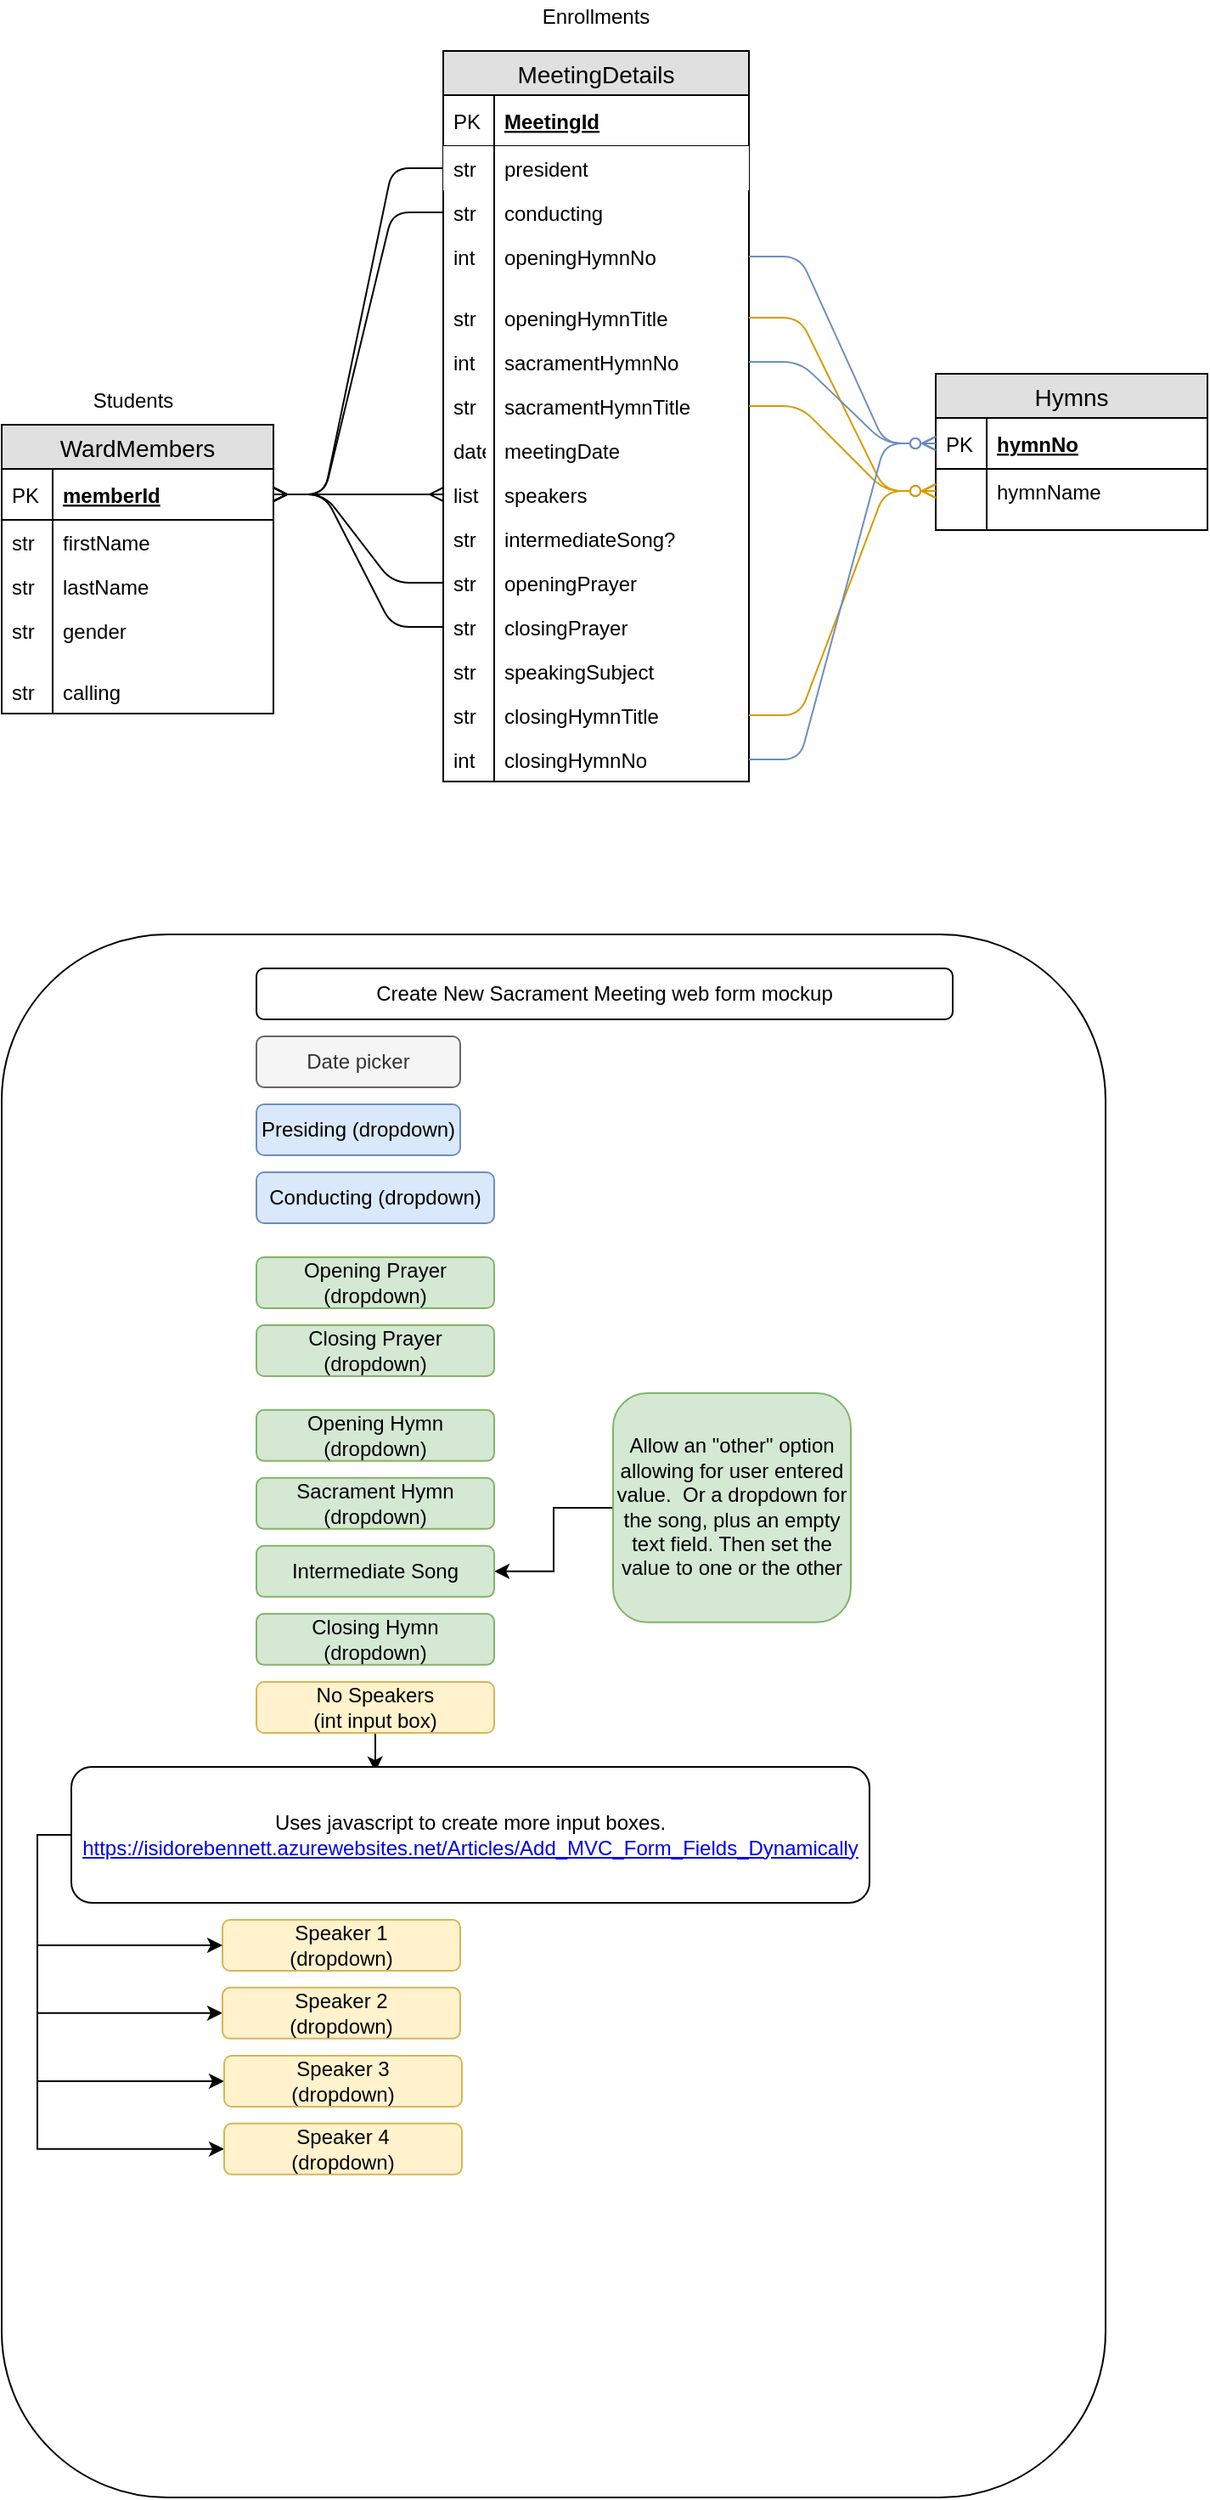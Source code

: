 <mxfile version="12.6.5" type="device"><diagram id="OuqxkRrmB0cHlBWPa86P" name="Page-1"><mxGraphModel dx="1086" dy="806" grid="1" gridSize="10" guides="1" tooltips="1" connect="1" arrows="1" fold="1" page="1" pageScale="1" pageWidth="850" pageHeight="1100" math="0" shadow="0"><root><mxCell id="0"/><mxCell id="1" parent="0"/><mxCell id="G9rU2GuB2bZKGj2ANkgH-80" value="" style="rounded=1;whiteSpace=wrap;html=1;" parent="1" vertex="1"><mxGeometry x="90" y="670" width="650" height="920" as="geometry"/></mxCell><mxCell id="G9rU2GuB2bZKGj2ANkgH-7" value="MeetingDetails" style="swimlane;fontStyle=0;childLayout=stackLayout;horizontal=1;startSize=26;fillColor=#e0e0e0;horizontalStack=0;resizeParent=1;resizeParentMax=0;resizeLast=0;collapsible=1;marginBottom=0;swimlaneFillColor=#ffffff;align=center;fontSize=14;" parent="1" vertex="1"><mxGeometry x="350" y="150" width="180" height="430" as="geometry"/></mxCell><mxCell id="G9rU2GuB2bZKGj2ANkgH-8" value="MeetingId" style="shape=partialRectangle;top=0;left=0;right=0;bottom=1;align=left;verticalAlign=middle;fillColor=none;spacingLeft=34;spacingRight=4;overflow=hidden;rotatable=0;points=[[0,0.5],[1,0.5]];portConstraint=eastwest;dropTarget=0;fontStyle=5;fontSize=12;" parent="G9rU2GuB2bZKGj2ANkgH-7" vertex="1"><mxGeometry y="26" width="180" height="30" as="geometry"/></mxCell><mxCell id="G9rU2GuB2bZKGj2ANkgH-9" value="PK" style="shape=partialRectangle;top=0;left=0;bottom=0;fillColor=none;align=left;verticalAlign=middle;spacingLeft=4;spacingRight=4;overflow=hidden;rotatable=0;points=[];portConstraint=eastwest;part=1;fontSize=12;" parent="G9rU2GuB2bZKGj2ANkgH-8" vertex="1" connectable="0"><mxGeometry width="30" height="30" as="geometry"/></mxCell><mxCell id="G9rU2GuB2bZKGj2ANkgH-10" value="president" style="shape=partialRectangle;top=0;left=0;right=0;bottom=0;align=left;verticalAlign=top;spacingLeft=34;spacingRight=4;overflow=hidden;rotatable=0;points=[[0,0.5],[1,0.5]];portConstraint=eastwest;dropTarget=0;fontSize=12;" parent="G9rU2GuB2bZKGj2ANkgH-7" vertex="1"><mxGeometry y="56" width="180" height="26" as="geometry"/></mxCell><mxCell id="G9rU2GuB2bZKGj2ANkgH-11" value="str" style="shape=partialRectangle;top=0;left=0;bottom=0;fillColor=none;align=left;verticalAlign=top;spacingLeft=4;spacingRight=4;overflow=hidden;rotatable=0;points=[];portConstraint=eastwest;part=1;fontSize=12;" parent="G9rU2GuB2bZKGj2ANkgH-10" vertex="1" connectable="0"><mxGeometry width="30" height="26" as="geometry"/></mxCell><mxCell id="G9rU2GuB2bZKGj2ANkgH-12" value="conducting" style="shape=partialRectangle;top=0;left=0;right=0;bottom=0;align=left;verticalAlign=top;fillColor=none;spacingLeft=34;spacingRight=4;overflow=hidden;rotatable=0;points=[[0,0.5],[1,0.5]];portConstraint=eastwest;dropTarget=0;fontSize=12;" parent="G9rU2GuB2bZKGj2ANkgH-7" vertex="1"><mxGeometry y="82" width="180" height="26" as="geometry"/></mxCell><mxCell id="G9rU2GuB2bZKGj2ANkgH-13" value="str" style="shape=partialRectangle;top=0;left=0;bottom=0;fillColor=none;align=left;verticalAlign=top;spacingLeft=4;spacingRight=4;overflow=hidden;rotatable=0;points=[];portConstraint=eastwest;part=1;fontSize=12;" parent="G9rU2GuB2bZKGj2ANkgH-12" vertex="1" connectable="0"><mxGeometry width="30" height="26" as="geometry"/></mxCell><mxCell id="G9rU2GuB2bZKGj2ANkgH-14" value="openingHymnNo" style="shape=partialRectangle;top=0;left=0;right=0;bottom=0;align=left;verticalAlign=top;fillColor=none;spacingLeft=34;spacingRight=4;overflow=hidden;rotatable=0;points=[[0,0.5],[1,0.5]];portConstraint=eastwest;dropTarget=0;fontSize=12;" parent="G9rU2GuB2bZKGj2ANkgH-7" vertex="1"><mxGeometry y="108" width="180" height="26" as="geometry"/></mxCell><mxCell id="G9rU2GuB2bZKGj2ANkgH-15" value="int" style="shape=partialRectangle;top=0;left=0;bottom=0;fillColor=none;align=left;verticalAlign=top;spacingLeft=4;spacingRight=4;overflow=hidden;rotatable=0;points=[];portConstraint=eastwest;part=1;fontSize=12;" parent="G9rU2GuB2bZKGj2ANkgH-14" vertex="1" connectable="0"><mxGeometry width="30" height="26" as="geometry"/></mxCell><mxCell id="G9rU2GuB2bZKGj2ANkgH-16" value="" style="shape=partialRectangle;top=0;left=0;right=0;bottom=0;align=left;verticalAlign=top;fillColor=none;spacingLeft=34;spacingRight=4;overflow=hidden;rotatable=0;points=[[0,0.5],[1,0.5]];portConstraint=eastwest;dropTarget=0;fontSize=12;" parent="G9rU2GuB2bZKGj2ANkgH-7" vertex="1"><mxGeometry y="134" width="180" height="10" as="geometry"/></mxCell><mxCell id="G9rU2GuB2bZKGj2ANkgH-17" value="" style="shape=partialRectangle;top=0;left=0;bottom=0;fillColor=none;align=left;verticalAlign=top;spacingLeft=4;spacingRight=4;overflow=hidden;rotatable=0;points=[];portConstraint=eastwest;part=1;fontSize=12;" parent="G9rU2GuB2bZKGj2ANkgH-16" vertex="1" connectable="0"><mxGeometry width="30" height="10" as="geometry"/></mxCell><mxCell id="G9rU2GuB2bZKGj2ANkgH-24" value="openingHymnTitle" style="shape=partialRectangle;top=0;left=0;right=0;bottom=0;align=left;verticalAlign=top;fillColor=none;spacingLeft=34;spacingRight=4;overflow=hidden;rotatable=0;points=[[0,0.5],[1,0.5]];portConstraint=eastwest;dropTarget=0;fontSize=12;" parent="G9rU2GuB2bZKGj2ANkgH-7" vertex="1"><mxGeometry y="144" width="180" height="26" as="geometry"/></mxCell><mxCell id="G9rU2GuB2bZKGj2ANkgH-25" value="str" style="shape=partialRectangle;top=0;left=0;bottom=0;fillColor=none;align=left;verticalAlign=top;spacingLeft=4;spacingRight=4;overflow=hidden;rotatable=0;points=[];portConstraint=eastwest;part=1;fontSize=12;" parent="G9rU2GuB2bZKGj2ANkgH-24" vertex="1" connectable="0"><mxGeometry width="30" height="26" as="geometry"/></mxCell><mxCell id="G9rU2GuB2bZKGj2ANkgH-26" value="sacramentHymnNo" style="shape=partialRectangle;top=0;left=0;right=0;bottom=0;align=left;verticalAlign=top;fillColor=none;spacingLeft=34;spacingRight=4;overflow=hidden;rotatable=0;points=[[0,0.5],[1,0.5]];portConstraint=eastwest;dropTarget=0;fontSize=12;" parent="G9rU2GuB2bZKGj2ANkgH-7" vertex="1"><mxGeometry y="170" width="180" height="26" as="geometry"/></mxCell><mxCell id="G9rU2GuB2bZKGj2ANkgH-27" value="int" style="shape=partialRectangle;top=0;left=0;bottom=0;fillColor=none;align=left;verticalAlign=top;spacingLeft=4;spacingRight=4;overflow=hidden;rotatable=0;points=[];portConstraint=eastwest;part=1;fontSize=12;" parent="G9rU2GuB2bZKGj2ANkgH-26" vertex="1" connectable="0"><mxGeometry width="30" height="26" as="geometry"/></mxCell><mxCell id="G9rU2GuB2bZKGj2ANkgH-28" value="sacramentHymnTitle" style="shape=partialRectangle;top=0;left=0;right=0;bottom=0;align=left;verticalAlign=top;fillColor=none;spacingLeft=34;spacingRight=4;overflow=hidden;rotatable=0;points=[[0,0.5],[1,0.5]];portConstraint=eastwest;dropTarget=0;fontSize=12;" parent="G9rU2GuB2bZKGj2ANkgH-7" vertex="1"><mxGeometry y="196" width="180" height="26" as="geometry"/></mxCell><mxCell id="G9rU2GuB2bZKGj2ANkgH-29" value="str" style="shape=partialRectangle;top=0;left=0;bottom=0;fillColor=none;align=left;verticalAlign=top;spacingLeft=4;spacingRight=4;overflow=hidden;rotatable=0;points=[];portConstraint=eastwest;part=1;fontSize=12;" parent="G9rU2GuB2bZKGj2ANkgH-28" vertex="1" connectable="0"><mxGeometry width="30" height="26" as="geometry"/></mxCell><mxCell id="G9rU2GuB2bZKGj2ANkgH-30" value="meetingDate" style="shape=partialRectangle;top=0;left=0;right=0;bottom=0;align=left;verticalAlign=top;fillColor=none;spacingLeft=34;spacingRight=4;overflow=hidden;rotatable=0;points=[[0,0.5],[1,0.5]];portConstraint=eastwest;dropTarget=0;fontSize=12;" parent="G9rU2GuB2bZKGj2ANkgH-7" vertex="1"><mxGeometry y="222" width="180" height="26" as="geometry"/></mxCell><mxCell id="G9rU2GuB2bZKGj2ANkgH-31" value="date" style="shape=partialRectangle;top=0;left=0;bottom=0;fillColor=none;align=left;verticalAlign=top;spacingLeft=4;spacingRight=4;overflow=hidden;rotatable=0;points=[];portConstraint=eastwest;part=1;fontSize=12;" parent="G9rU2GuB2bZKGj2ANkgH-30" vertex="1" connectable="0"><mxGeometry width="30" height="26" as="geometry"/></mxCell><mxCell id="G9rU2GuB2bZKGj2ANkgH-32" value="speakers" style="shape=partialRectangle;top=0;left=0;right=0;bottom=0;align=left;verticalAlign=top;fillColor=none;spacingLeft=34;spacingRight=4;overflow=hidden;rotatable=0;points=[[0,0.5],[1,0.5]];portConstraint=eastwest;dropTarget=0;fontSize=12;" parent="G9rU2GuB2bZKGj2ANkgH-7" vertex="1"><mxGeometry y="248" width="180" height="26" as="geometry"/></mxCell><mxCell id="G9rU2GuB2bZKGj2ANkgH-33" value="list" style="shape=partialRectangle;top=0;left=0;bottom=0;fillColor=none;align=left;verticalAlign=top;spacingLeft=4;spacingRight=4;overflow=hidden;rotatable=0;points=[];portConstraint=eastwest;part=1;fontSize=12;" parent="G9rU2GuB2bZKGj2ANkgH-32" vertex="1" connectable="0"><mxGeometry width="30" height="26" as="geometry"/></mxCell><mxCell id="G9rU2GuB2bZKGj2ANkgH-34" value="intermediateSong?" style="shape=partialRectangle;top=0;left=0;right=0;bottom=0;align=left;verticalAlign=top;fillColor=none;spacingLeft=34;spacingRight=4;overflow=hidden;rotatable=0;points=[[0,0.5],[1,0.5]];portConstraint=eastwest;dropTarget=0;fontSize=12;" parent="G9rU2GuB2bZKGj2ANkgH-7" vertex="1"><mxGeometry y="274" width="180" height="26" as="geometry"/></mxCell><mxCell id="G9rU2GuB2bZKGj2ANkgH-35" value="str" style="shape=partialRectangle;top=0;left=0;bottom=0;fillColor=none;align=left;verticalAlign=top;spacingLeft=4;spacingRight=4;overflow=hidden;rotatable=0;points=[];portConstraint=eastwest;part=1;fontSize=12;" parent="G9rU2GuB2bZKGj2ANkgH-34" vertex="1" connectable="0"><mxGeometry width="30" height="26" as="geometry"/></mxCell><mxCell id="G9rU2GuB2bZKGj2ANkgH-36" value="openingPrayer" style="shape=partialRectangle;top=0;left=0;right=0;bottom=0;align=left;verticalAlign=top;fillColor=none;spacingLeft=34;spacingRight=4;overflow=hidden;rotatable=0;points=[[0,0.5],[1,0.5]];portConstraint=eastwest;dropTarget=0;fontSize=12;" parent="G9rU2GuB2bZKGj2ANkgH-7" vertex="1"><mxGeometry y="300" width="180" height="26" as="geometry"/></mxCell><mxCell id="G9rU2GuB2bZKGj2ANkgH-37" value="str" style="shape=partialRectangle;top=0;left=0;bottom=0;fillColor=none;align=left;verticalAlign=top;spacingLeft=4;spacingRight=4;overflow=hidden;rotatable=0;points=[];portConstraint=eastwest;part=1;fontSize=12;" parent="G9rU2GuB2bZKGj2ANkgH-36" vertex="1" connectable="0"><mxGeometry width="30" height="26" as="geometry"/></mxCell><mxCell id="G9rU2GuB2bZKGj2ANkgH-38" value="closingPrayer" style="shape=partialRectangle;top=0;left=0;right=0;bottom=0;align=left;verticalAlign=top;fillColor=none;spacingLeft=34;spacingRight=4;overflow=hidden;rotatable=0;points=[[0,0.5],[1,0.5]];portConstraint=eastwest;dropTarget=0;fontSize=12;" parent="G9rU2GuB2bZKGj2ANkgH-7" vertex="1"><mxGeometry y="326" width="180" height="26" as="geometry"/></mxCell><mxCell id="G9rU2GuB2bZKGj2ANkgH-39" value="str" style="shape=partialRectangle;top=0;left=0;bottom=0;fillColor=none;align=left;verticalAlign=top;spacingLeft=4;spacingRight=4;overflow=hidden;rotatable=0;points=[];portConstraint=eastwest;part=1;fontSize=12;" parent="G9rU2GuB2bZKGj2ANkgH-38" vertex="1" connectable="0"><mxGeometry width="30" height="26" as="geometry"/></mxCell><mxCell id="G9rU2GuB2bZKGj2ANkgH-40" value="speakingSubject" style="shape=partialRectangle;top=0;left=0;right=0;bottom=0;align=left;verticalAlign=top;fillColor=none;spacingLeft=34;spacingRight=4;overflow=hidden;rotatable=0;points=[[0,0.5],[1,0.5]];portConstraint=eastwest;dropTarget=0;fontSize=12;" parent="G9rU2GuB2bZKGj2ANkgH-7" vertex="1"><mxGeometry y="352" width="180" height="26" as="geometry"/></mxCell><mxCell id="G9rU2GuB2bZKGj2ANkgH-41" value="str" style="shape=partialRectangle;top=0;left=0;bottom=0;fillColor=none;align=left;verticalAlign=top;spacingLeft=4;spacingRight=4;overflow=hidden;rotatable=0;points=[];portConstraint=eastwest;part=1;fontSize=12;" parent="G9rU2GuB2bZKGj2ANkgH-40" vertex="1" connectable="0"><mxGeometry width="30" height="26" as="geometry"/></mxCell><mxCell id="G9rU2GuB2bZKGj2ANkgH-42" value="closingHymnTitle" style="shape=partialRectangle;top=0;left=0;right=0;bottom=0;align=left;verticalAlign=top;fillColor=none;spacingLeft=34;spacingRight=4;overflow=hidden;rotatable=0;points=[[0,0.5],[1,0.5]];portConstraint=eastwest;dropTarget=0;fontSize=12;" parent="G9rU2GuB2bZKGj2ANkgH-7" vertex="1"><mxGeometry y="378" width="180" height="26" as="geometry"/></mxCell><mxCell id="G9rU2GuB2bZKGj2ANkgH-43" value="str" style="shape=partialRectangle;top=0;left=0;bottom=0;fillColor=none;align=left;verticalAlign=top;spacingLeft=4;spacingRight=4;overflow=hidden;rotatable=0;points=[];portConstraint=eastwest;part=1;fontSize=12;" parent="G9rU2GuB2bZKGj2ANkgH-42" vertex="1" connectable="0"><mxGeometry width="30" height="26" as="geometry"/></mxCell><mxCell id="G9rU2GuB2bZKGj2ANkgH-44" value="closingHymnNo" style="shape=partialRectangle;top=0;left=0;right=0;bottom=0;align=left;verticalAlign=top;fillColor=none;spacingLeft=34;spacingRight=4;overflow=hidden;rotatable=0;points=[[0,0.5],[1,0.5]];portConstraint=eastwest;dropTarget=0;fontSize=12;" parent="G9rU2GuB2bZKGj2ANkgH-7" vertex="1"><mxGeometry y="404" width="180" height="26" as="geometry"/></mxCell><mxCell id="G9rU2GuB2bZKGj2ANkgH-45" value="int" style="shape=partialRectangle;top=0;left=0;bottom=0;fillColor=none;align=left;verticalAlign=top;spacingLeft=4;spacingRight=4;overflow=hidden;rotatable=0;points=[];portConstraint=eastwest;part=1;fontSize=12;" parent="G9rU2GuB2bZKGj2ANkgH-44" vertex="1" connectable="0"><mxGeometry width="30" height="26" as="geometry"/></mxCell><mxCell id="G9rU2GuB2bZKGj2ANkgH-62" value="WardMembers" style="swimlane;fontStyle=0;childLayout=stackLayout;horizontal=1;startSize=26;fillColor=#e0e0e0;horizontalStack=0;resizeParent=1;resizeParentMax=0;resizeLast=0;collapsible=1;marginBottom=0;swimlaneFillColor=#ffffff;align=center;fontSize=14;" parent="1" vertex="1"><mxGeometry x="90" y="370" width="160" height="170" as="geometry"/></mxCell><mxCell id="G9rU2GuB2bZKGj2ANkgH-63" value="memberId" style="shape=partialRectangle;top=0;left=0;right=0;bottom=1;align=left;verticalAlign=middle;fillColor=none;spacingLeft=34;spacingRight=4;overflow=hidden;rotatable=0;points=[[0,0.5],[1,0.5]];portConstraint=eastwest;dropTarget=0;fontStyle=5;fontSize=12;" parent="G9rU2GuB2bZKGj2ANkgH-62" vertex="1"><mxGeometry y="26" width="160" height="30" as="geometry"/></mxCell><mxCell id="G9rU2GuB2bZKGj2ANkgH-64" value="PK" style="shape=partialRectangle;top=0;left=0;bottom=0;fillColor=none;align=left;verticalAlign=middle;spacingLeft=4;spacingRight=4;overflow=hidden;rotatable=0;points=[];portConstraint=eastwest;part=1;fontSize=12;" parent="G9rU2GuB2bZKGj2ANkgH-63" vertex="1" connectable="0"><mxGeometry width="30" height="30" as="geometry"/></mxCell><mxCell id="G9rU2GuB2bZKGj2ANkgH-65" value="firstName" style="shape=partialRectangle;top=0;left=0;right=0;bottom=0;align=left;verticalAlign=top;fillColor=none;spacingLeft=34;spacingRight=4;overflow=hidden;rotatable=0;points=[[0,0.5],[1,0.5]];portConstraint=eastwest;dropTarget=0;fontSize=12;" parent="G9rU2GuB2bZKGj2ANkgH-62" vertex="1"><mxGeometry y="56" width="160" height="26" as="geometry"/></mxCell><mxCell id="G9rU2GuB2bZKGj2ANkgH-66" value="str" style="shape=partialRectangle;top=0;left=0;bottom=0;fillColor=none;align=left;verticalAlign=top;spacingLeft=4;spacingRight=4;overflow=hidden;rotatable=0;points=[];portConstraint=eastwest;part=1;fontSize=12;" parent="G9rU2GuB2bZKGj2ANkgH-65" vertex="1" connectable="0"><mxGeometry width="30" height="26" as="geometry"/></mxCell><mxCell id="G9rU2GuB2bZKGj2ANkgH-67" value="lastName" style="shape=partialRectangle;top=0;left=0;right=0;bottom=0;align=left;verticalAlign=top;fillColor=none;spacingLeft=34;spacingRight=4;overflow=hidden;rotatable=0;points=[[0,0.5],[1,0.5]];portConstraint=eastwest;dropTarget=0;fontSize=12;" parent="G9rU2GuB2bZKGj2ANkgH-62" vertex="1"><mxGeometry y="82" width="160" height="26" as="geometry"/></mxCell><mxCell id="G9rU2GuB2bZKGj2ANkgH-68" value="str" style="shape=partialRectangle;top=0;left=0;bottom=0;fillColor=none;align=left;verticalAlign=top;spacingLeft=4;spacingRight=4;overflow=hidden;rotatable=0;points=[];portConstraint=eastwest;part=1;fontSize=12;" parent="G9rU2GuB2bZKGj2ANkgH-67" vertex="1" connectable="0"><mxGeometry width="30" height="26" as="geometry"/></mxCell><mxCell id="G9rU2GuB2bZKGj2ANkgH-69" value="gender" style="shape=partialRectangle;top=0;left=0;right=0;bottom=0;align=left;verticalAlign=top;fillColor=none;spacingLeft=34;spacingRight=4;overflow=hidden;rotatable=0;points=[[0,0.5],[1,0.5]];portConstraint=eastwest;dropTarget=0;fontSize=12;" parent="G9rU2GuB2bZKGj2ANkgH-62" vertex="1"><mxGeometry y="108" width="160" height="26" as="geometry"/></mxCell><mxCell id="G9rU2GuB2bZKGj2ANkgH-70" value="str" style="shape=partialRectangle;top=0;left=0;bottom=0;fillColor=none;align=left;verticalAlign=top;spacingLeft=4;spacingRight=4;overflow=hidden;rotatable=0;points=[];portConstraint=eastwest;part=1;fontSize=12;" parent="G9rU2GuB2bZKGj2ANkgH-69" vertex="1" connectable="0"><mxGeometry width="30" height="26" as="geometry"/></mxCell><mxCell id="G9rU2GuB2bZKGj2ANkgH-71" value="" style="shape=partialRectangle;top=0;left=0;right=0;bottom=0;align=left;verticalAlign=top;fillColor=none;spacingLeft=34;spacingRight=4;overflow=hidden;rotatable=0;points=[[0,0.5],[1,0.5]];portConstraint=eastwest;dropTarget=0;fontSize=12;" parent="G9rU2GuB2bZKGj2ANkgH-62" vertex="1"><mxGeometry y="134" width="160" height="10" as="geometry"/></mxCell><mxCell id="G9rU2GuB2bZKGj2ANkgH-72" value="" style="shape=partialRectangle;top=0;left=0;bottom=0;fillColor=none;align=left;verticalAlign=top;spacingLeft=4;spacingRight=4;overflow=hidden;rotatable=0;points=[];portConstraint=eastwest;part=1;fontSize=12;" parent="G9rU2GuB2bZKGj2ANkgH-71" vertex="1" connectable="0"><mxGeometry width="30" height="10" as="geometry"/></mxCell><mxCell id="G9rU2GuB2bZKGj2ANkgH-132" value="calling" style="shape=partialRectangle;top=0;left=0;right=0;bottom=0;align=left;verticalAlign=top;fillColor=none;spacingLeft=34;spacingRight=4;overflow=hidden;rotatable=0;points=[[0,0.5],[1,0.5]];portConstraint=eastwest;dropTarget=0;fontSize=12;" parent="G9rU2GuB2bZKGj2ANkgH-62" vertex="1"><mxGeometry y="144" width="160" height="26" as="geometry"/></mxCell><mxCell id="G9rU2GuB2bZKGj2ANkgH-133" value="str" style="shape=partialRectangle;top=0;left=0;bottom=0;fillColor=none;align=left;verticalAlign=top;spacingLeft=4;spacingRight=4;overflow=hidden;rotatable=0;points=[];portConstraint=eastwest;part=1;fontSize=12;" parent="G9rU2GuB2bZKGj2ANkgH-132" vertex="1" connectable="0"><mxGeometry width="30" height="26" as="geometry"/></mxCell><mxCell id="G9rU2GuB2bZKGj2ANkgH-76" value="" style="edgeStyle=entityRelationEdgeStyle;fontSize=12;html=1;endArrow=ERmany;endFill=0;startArrow=ERmany;startFill=0;exitX=1;exitY=0.5;exitDx=0;exitDy=0;entryX=0;entryY=0.5;entryDx=0;entryDy=0;" parent="1" source="G9rU2GuB2bZKGj2ANkgH-63" target="G9rU2GuB2bZKGj2ANkgH-32" edge="1"><mxGeometry width="100" height="100" relative="1" as="geometry"><mxPoint x="140" y="630" as="sourcePoint"/><mxPoint x="260" y="410" as="targetPoint"/></mxGeometry></mxCell><mxCell id="G9rU2GuB2bZKGj2ANkgH-77" value="" style="edgeStyle=entityRelationEdgeStyle;fontSize=12;html=1;endArrow=none;endFill=0;startArrow=ERmany;startFill=0;exitX=1;exitY=0.5;exitDx=0;exitDy=0;entryX=0;entryY=0.5;entryDx=0;entryDy=0;" parent="1" source="G9rU2GuB2bZKGj2ANkgH-63" target="G9rU2GuB2bZKGj2ANkgH-36" edge="1"><mxGeometry width="100" height="100" relative="1" as="geometry"><mxPoint x="200" y="355" as="sourcePoint"/><mxPoint x="360" y="421" as="targetPoint"/></mxGeometry></mxCell><mxCell id="G9rU2GuB2bZKGj2ANkgH-78" value="" style="edgeStyle=entityRelationEdgeStyle;fontSize=12;html=1;endArrow=none;endFill=0;startArrow=ERmany;startFill=0;exitX=1;exitY=0.5;exitDx=0;exitDy=0;entryX=0;entryY=0.5;entryDx=0;entryDy=0;" parent="1" source="G9rU2GuB2bZKGj2ANkgH-63" target="G9rU2GuB2bZKGj2ANkgH-38" edge="1"><mxGeometry width="100" height="100" relative="1" as="geometry"><mxPoint x="200" y="355" as="sourcePoint"/><mxPoint x="360" y="473" as="targetPoint"/></mxGeometry></mxCell><mxCell id="4UIHk8eMOFkqKkrDkx89-1" value="Enrollments" style="text;html=1;strokeColor=none;fillColor=none;align=center;verticalAlign=middle;whiteSpace=wrap;rounded=0;" vertex="1" parent="1"><mxGeometry x="420" y="120" width="40" height="20" as="geometry"/></mxCell><mxCell id="4UIHk8eMOFkqKkrDkx89-2" value="Students" style="text;html=1;align=center;verticalAlign=middle;resizable=0;points=[];autosize=1;" vertex="1" parent="1"><mxGeometry x="137" y="346" width="60" height="20" as="geometry"/></mxCell><mxCell id="G9rU2GuB2bZKGj2ANkgH-81" value="Untitled Layer" parent="0"/><mxCell id="G9rU2GuB2bZKGj2ANkgH-82" value="Date picker" style="rounded=1;whiteSpace=wrap;html=1;fillColor=#f5f5f5;strokeColor=#666666;fontColor=#333333;" parent="G9rU2GuB2bZKGj2ANkgH-81" vertex="1"><mxGeometry x="240" y="730" width="120" height="30" as="geometry"/></mxCell><mxCell id="G9rU2GuB2bZKGj2ANkgH-83" value="Presiding (dropdown)" style="rounded=1;whiteSpace=wrap;html=1;fillColor=#dae8fc;strokeColor=#6c8ebf;" parent="G9rU2GuB2bZKGj2ANkgH-81" vertex="1"><mxGeometry x="240" y="770" width="120" height="30" as="geometry"/></mxCell><mxCell id="G9rU2GuB2bZKGj2ANkgH-84" value="Conducting (dropdown)" style="rounded=1;whiteSpace=wrap;html=1;fillColor=#dae8fc;strokeColor=#6c8ebf;" parent="G9rU2GuB2bZKGj2ANkgH-81" vertex="1"><mxGeometry x="240" y="810" width="140" height="30" as="geometry"/></mxCell><mxCell id="G9rU2GuB2bZKGj2ANkgH-85" value="Opening Hymn (dropdown)" style="rounded=1;whiteSpace=wrap;html=1;fillColor=#d5e8d4;strokeColor=#82b366;" parent="G9rU2GuB2bZKGj2ANkgH-81" vertex="1"><mxGeometry x="240" y="949.93" width="140" height="30" as="geometry"/></mxCell><mxCell id="G9rU2GuB2bZKGj2ANkgH-86" value="Sacrament Hymn (dropdown)" style="rounded=1;whiteSpace=wrap;html=1;fillColor=#d5e8d4;strokeColor=#82b366;" parent="G9rU2GuB2bZKGj2ANkgH-81" vertex="1"><mxGeometry x="240" y="989.93" width="140" height="30" as="geometry"/></mxCell><mxCell id="G9rU2GuB2bZKGj2ANkgH-87" value="Create New Sacrament Meeting web form mockup" style="rounded=1;whiteSpace=wrap;html=1;" parent="G9rU2GuB2bZKGj2ANkgH-81" vertex="1"><mxGeometry x="240" y="690" width="410" height="30" as="geometry"/></mxCell><mxCell id="G9rU2GuB2bZKGj2ANkgH-89" value="Speaker 1&lt;br&gt;(dropdown)" style="rounded=1;whiteSpace=wrap;html=1;fillColor=#fff2cc;strokeColor=#d6b656;" parent="G9rU2GuB2bZKGj2ANkgH-81" vertex="1"><mxGeometry x="220" y="1250" width="140" height="30" as="geometry"/></mxCell><mxCell id="G9rU2GuB2bZKGj2ANkgH-92" value="" style="edgeStyle=orthogonalEdgeStyle;rounded=0;orthogonalLoop=1;jettySize=auto;html=1;startArrow=none;startFill=0;endArrow=classic;endFill=1;entryX=0.381;entryY=0.036;entryDx=0;entryDy=0;entryPerimeter=0;" parent="G9rU2GuB2bZKGj2ANkgH-81" source="G9rU2GuB2bZKGj2ANkgH-90" target="G9rU2GuB2bZKGj2ANkgH-91" edge="1"><mxGeometry relative="1" as="geometry"/></mxCell><mxCell id="G9rU2GuB2bZKGj2ANkgH-90" value="No Speakers&lt;br&gt;(int input box)" style="rounded=1;whiteSpace=wrap;html=1;fillColor=#fff2cc;strokeColor=#d6b656;" parent="G9rU2GuB2bZKGj2ANkgH-81" vertex="1"><mxGeometry x="240" y="1110" width="140" height="30" as="geometry"/></mxCell><mxCell id="G9rU2GuB2bZKGj2ANkgH-124" style="edgeStyle=orthogonalEdgeStyle;rounded=0;orthogonalLoop=1;jettySize=auto;html=1;exitX=0;exitY=0.5;exitDx=0;exitDy=0;entryX=0;entryY=0.5;entryDx=0;entryDy=0;startArrow=none;startFill=0;endArrow=classic;endFill=1;" parent="G9rU2GuB2bZKGj2ANkgH-81" source="G9rU2GuB2bZKGj2ANkgH-91" target="G9rU2GuB2bZKGj2ANkgH-89" edge="1"><mxGeometry relative="1" as="geometry"/></mxCell><mxCell id="G9rU2GuB2bZKGj2ANkgH-125" style="edgeStyle=orthogonalEdgeStyle;rounded=0;orthogonalLoop=1;jettySize=auto;html=1;exitX=0;exitY=0.5;exitDx=0;exitDy=0;entryX=0;entryY=0.5;entryDx=0;entryDy=0;startArrow=none;startFill=0;endArrow=classic;endFill=1;" parent="G9rU2GuB2bZKGj2ANkgH-81" source="G9rU2GuB2bZKGj2ANkgH-91" target="G9rU2GuB2bZKGj2ANkgH-93" edge="1"><mxGeometry relative="1" as="geometry"/></mxCell><mxCell id="G9rU2GuB2bZKGj2ANkgH-126" style="edgeStyle=orthogonalEdgeStyle;rounded=0;orthogonalLoop=1;jettySize=auto;html=1;exitX=0;exitY=0.5;exitDx=0;exitDy=0;entryX=0;entryY=0.5;entryDx=0;entryDy=0;startArrow=none;startFill=0;endArrow=classic;endFill=1;" parent="G9rU2GuB2bZKGj2ANkgH-81" source="G9rU2GuB2bZKGj2ANkgH-91" target="G9rU2GuB2bZKGj2ANkgH-96" edge="1"><mxGeometry relative="1" as="geometry"/></mxCell><mxCell id="G9rU2GuB2bZKGj2ANkgH-127" style="edgeStyle=orthogonalEdgeStyle;rounded=0;orthogonalLoop=1;jettySize=auto;html=1;exitX=0;exitY=0.5;exitDx=0;exitDy=0;entryX=0;entryY=0.5;entryDx=0;entryDy=0;startArrow=none;startFill=0;endArrow=classic;endFill=1;" parent="G9rU2GuB2bZKGj2ANkgH-81" source="G9rU2GuB2bZKGj2ANkgH-91" target="G9rU2GuB2bZKGj2ANkgH-97" edge="1"><mxGeometry relative="1" as="geometry"/></mxCell><mxCell id="G9rU2GuB2bZKGj2ANkgH-91" value="Uses javascript to create more input boxes.&lt;br&gt;&lt;a href=&quot;https://isidorebennett.azurewebsites.net/Articles/Add_MVC_Form_Fields_Dynamically&quot;&gt;https://isidorebennett.azurewebsites.net/Articles/Add_MVC_Form_Fields_Dynamically&lt;/a&gt;" style="rounded=1;whiteSpace=wrap;html=1;" parent="G9rU2GuB2bZKGj2ANkgH-81" vertex="1"><mxGeometry x="131" y="1160" width="470" height="80" as="geometry"/></mxCell><mxCell id="G9rU2GuB2bZKGj2ANkgH-93" value="Speaker 2&lt;br&gt;(dropdown)" style="rounded=1;whiteSpace=wrap;html=1;fillColor=#fff2cc;strokeColor=#d6b656;" parent="G9rU2GuB2bZKGj2ANkgH-81" vertex="1"><mxGeometry x="220" y="1289.93" width="140" height="30" as="geometry"/></mxCell><mxCell id="G9rU2GuB2bZKGj2ANkgH-96" value="Speaker 3&lt;br&gt;(dropdown)" style="rounded=1;whiteSpace=wrap;html=1;fillColor=#fff2cc;strokeColor=#d6b656;" parent="G9rU2GuB2bZKGj2ANkgH-81" vertex="1"><mxGeometry x="221" y="1330" width="140" height="30" as="geometry"/></mxCell><mxCell id="G9rU2GuB2bZKGj2ANkgH-97" value="Speaker 4&lt;br&gt;(dropdown)" style="rounded=1;whiteSpace=wrap;html=1;fillColor=#fff2cc;strokeColor=#d6b656;" parent="G9rU2GuB2bZKGj2ANkgH-81" vertex="1"><mxGeometry x="221" y="1369.93" width="140" height="30" as="geometry"/></mxCell><mxCell id="G9rU2GuB2bZKGj2ANkgH-98" value="Opening Prayer (dropdown)" style="rounded=1;whiteSpace=wrap;html=1;fillColor=#d5e8d4;strokeColor=#82b366;" parent="G9rU2GuB2bZKGj2ANkgH-81" vertex="1"><mxGeometry x="240" y="860" width="140" height="30" as="geometry"/></mxCell><mxCell id="G9rU2GuB2bZKGj2ANkgH-100" value="Closing Prayer (dropdown)" style="rounded=1;whiteSpace=wrap;html=1;fillColor=#d5e8d4;strokeColor=#82b366;" parent="G9rU2GuB2bZKGj2ANkgH-81" vertex="1"><mxGeometry x="240" y="900" width="140" height="30" as="geometry"/></mxCell><mxCell id="G9rU2GuB2bZKGj2ANkgH-101" value="Hymns" style="swimlane;fontStyle=0;childLayout=stackLayout;horizontal=1;startSize=26;fillColor=#e0e0e0;horizontalStack=0;resizeParent=1;resizeParentMax=0;resizeLast=0;collapsible=1;marginBottom=0;swimlaneFillColor=#ffffff;align=center;fontSize=14;" parent="G9rU2GuB2bZKGj2ANkgH-81" vertex="1"><mxGeometry x="640" y="340" width="160" height="92" as="geometry"/></mxCell><mxCell id="G9rU2GuB2bZKGj2ANkgH-102" value="hymnNo" style="shape=partialRectangle;top=0;left=0;right=0;bottom=1;align=left;verticalAlign=middle;fillColor=none;spacingLeft=34;spacingRight=4;overflow=hidden;rotatable=0;points=[[0,0.5],[1,0.5]];portConstraint=eastwest;dropTarget=0;fontStyle=5;fontSize=12;" parent="G9rU2GuB2bZKGj2ANkgH-101" vertex="1"><mxGeometry y="26" width="160" height="30" as="geometry"/></mxCell><mxCell id="G9rU2GuB2bZKGj2ANkgH-103" value="PK" style="shape=partialRectangle;top=0;left=0;bottom=0;fillColor=none;align=left;verticalAlign=middle;spacingLeft=4;spacingRight=4;overflow=hidden;rotatable=0;points=[];portConstraint=eastwest;part=1;fontSize=12;" parent="G9rU2GuB2bZKGj2ANkgH-102" vertex="1" connectable="0"><mxGeometry width="30" height="30" as="geometry"/></mxCell><mxCell id="G9rU2GuB2bZKGj2ANkgH-104" value="hymnName" style="shape=partialRectangle;top=0;left=0;right=0;bottom=0;align=left;verticalAlign=top;fillColor=none;spacingLeft=34;spacingRight=4;overflow=hidden;rotatable=0;points=[[0,0.5],[1,0.5]];portConstraint=eastwest;dropTarget=0;fontSize=12;" parent="G9rU2GuB2bZKGj2ANkgH-101" vertex="1"><mxGeometry y="56" width="160" height="26" as="geometry"/></mxCell><mxCell id="G9rU2GuB2bZKGj2ANkgH-105" value="" style="shape=partialRectangle;top=0;left=0;bottom=0;fillColor=none;align=left;verticalAlign=top;spacingLeft=4;spacingRight=4;overflow=hidden;rotatable=0;points=[];portConstraint=eastwest;part=1;fontSize=12;" parent="G9rU2GuB2bZKGj2ANkgH-104" vertex="1" connectable="0"><mxGeometry width="30" height="26" as="geometry"/></mxCell><mxCell id="G9rU2GuB2bZKGj2ANkgH-110" value="" style="shape=partialRectangle;top=0;left=0;right=0;bottom=0;align=left;verticalAlign=top;fillColor=none;spacingLeft=34;spacingRight=4;overflow=hidden;rotatable=0;points=[[0,0.5],[1,0.5]];portConstraint=eastwest;dropTarget=0;fontSize=12;" parent="G9rU2GuB2bZKGj2ANkgH-101" vertex="1"><mxGeometry y="82" width="160" height="10" as="geometry"/></mxCell><mxCell id="G9rU2GuB2bZKGj2ANkgH-111" value="" style="shape=partialRectangle;top=0;left=0;bottom=0;fillColor=none;align=left;verticalAlign=top;spacingLeft=4;spacingRight=4;overflow=hidden;rotatable=0;points=[];portConstraint=eastwest;part=1;fontSize=12;" parent="G9rU2GuB2bZKGj2ANkgH-110" vertex="1" connectable="0"><mxGeometry width="30" height="10" as="geometry"/></mxCell><mxCell id="G9rU2GuB2bZKGj2ANkgH-112" value="" style="edgeStyle=entityRelationEdgeStyle;fontSize=12;html=1;endArrow=ERzeroToMany;endFill=1;entryX=0;entryY=0.5;entryDx=0;entryDy=0;exitX=1;exitY=0.5;exitDx=0;exitDy=0;fillColor=#dae8fc;strokeColor=#6c8ebf;" parent="G9rU2GuB2bZKGj2ANkgH-81" source="G9rU2GuB2bZKGj2ANkgH-14" target="G9rU2GuB2bZKGj2ANkgH-102" edge="1"><mxGeometry width="100" height="100" relative="1" as="geometry"><mxPoint x="540" y="410" as="sourcePoint"/><mxPoint x="640" y="310" as="targetPoint"/></mxGeometry></mxCell><mxCell id="G9rU2GuB2bZKGj2ANkgH-113" value="" style="edgeStyle=entityRelationEdgeStyle;fontSize=12;html=1;endArrow=ERzeroToMany;endFill=1;entryX=0;entryY=0.5;entryDx=0;entryDy=0;fillColor=#ffe6cc;strokeColor=#d79b00;" parent="G9rU2GuB2bZKGj2ANkgH-81" source="G9rU2GuB2bZKGj2ANkgH-24" target="G9rU2GuB2bZKGj2ANkgH-104" edge="1"><mxGeometry width="100" height="100" relative="1" as="geometry"><mxPoint x="540" y="281" as="sourcePoint"/><mxPoint x="580" y="430" as="targetPoint"/></mxGeometry></mxCell><mxCell id="G9rU2GuB2bZKGj2ANkgH-114" value="" style="edgeStyle=entityRelationEdgeStyle;fontSize=12;html=1;endArrow=ERzeroToMany;endFill=1;entryX=0;entryY=0.5;entryDx=0;entryDy=0;exitX=1;exitY=0.5;exitDx=0;exitDy=0;fillColor=#dae8fc;strokeColor=#6c8ebf;" parent="G9rU2GuB2bZKGj2ANkgH-81" source="G9rU2GuB2bZKGj2ANkgH-26" target="G9rU2GuB2bZKGj2ANkgH-102" edge="1"><mxGeometry width="100" height="100" relative="1" as="geometry"><mxPoint x="540" y="317" as="sourcePoint"/><mxPoint x="610" y="400" as="targetPoint"/></mxGeometry></mxCell><mxCell id="G9rU2GuB2bZKGj2ANkgH-115" value="" style="edgeStyle=entityRelationEdgeStyle;fontSize=12;html=1;endArrow=ERzeroToMany;endFill=1;entryX=0;entryY=0.5;entryDx=0;entryDy=0;exitX=1;exitY=0.5;exitDx=0;exitDy=0;fillColor=#ffe6cc;strokeColor=#d79b00;" parent="G9rU2GuB2bZKGj2ANkgH-81" source="G9rU2GuB2bZKGj2ANkgH-42" target="G9rU2GuB2bZKGj2ANkgH-104" edge="1"><mxGeometry width="100" height="100" relative="1" as="geometry"><mxPoint x="580" y="470.0" as="sourcePoint"/><mxPoint x="690" y="518" as="targetPoint"/></mxGeometry></mxCell><mxCell id="G9rU2GuB2bZKGj2ANkgH-116" value="" style="edgeStyle=entityRelationEdgeStyle;fontSize=12;html=1;endArrow=ERzeroToMany;endFill=1;entryX=0;entryY=0.5;entryDx=0;entryDy=0;exitX=1;exitY=0.5;exitDx=0;exitDy=0;fillColor=#ffe6cc;strokeColor=#d79b00;" parent="G9rU2GuB2bZKGj2ANkgH-81" source="G9rU2GuB2bZKGj2ANkgH-28" target="G9rU2GuB2bZKGj2ANkgH-104" edge="1"><mxGeometry width="100" height="100" relative="1" as="geometry"><mxPoint x="590" y="480" as="sourcePoint"/><mxPoint x="700" y="528.0" as="targetPoint"/></mxGeometry></mxCell><mxCell id="G9rU2GuB2bZKGj2ANkgH-117" value="" style="edgeStyle=entityRelationEdgeStyle;fontSize=12;html=1;endArrow=ERzeroToMany;endFill=1;entryX=0;entryY=0.5;entryDx=0;entryDy=0;exitX=1;exitY=0.5;exitDx=0;exitDy=0;fillColor=#dae8fc;strokeColor=#6c8ebf;" parent="G9rU2GuB2bZKGj2ANkgH-81" source="G9rU2GuB2bZKGj2ANkgH-44" target="G9rU2GuB2bZKGj2ANkgH-102" edge="1"><mxGeometry width="100" height="100" relative="1" as="geometry"><mxPoint x="590" y="482.207" as="sourcePoint"/><mxPoint x="700" y="528.0" as="targetPoint"/></mxGeometry></mxCell><mxCell id="G9rU2GuB2bZKGj2ANkgH-128" value="Closing Hymn (dropdown)" style="rounded=1;whiteSpace=wrap;html=1;fillColor=#d5e8d4;strokeColor=#82b366;" parent="G9rU2GuB2bZKGj2ANkgH-81" vertex="1"><mxGeometry x="240" y="1069.93" width="140" height="30" as="geometry"/></mxCell><mxCell id="G9rU2GuB2bZKGj2ANkgH-131" value="" style="edgeStyle=orthogonalEdgeStyle;rounded=0;orthogonalLoop=1;jettySize=auto;html=1;startArrow=none;startFill=0;endArrow=classic;endFill=1;" parent="G9rU2GuB2bZKGj2ANkgH-81" source="G9rU2GuB2bZKGj2ANkgH-130" target="G9rU2GuB2bZKGj2ANkgH-129" edge="1"><mxGeometry relative="1" as="geometry"/></mxCell><mxCell id="G9rU2GuB2bZKGj2ANkgH-129" value="Intermediate Song" style="rounded=1;whiteSpace=wrap;html=1;fillColor=#d5e8d4;strokeColor=#82b366;" parent="G9rU2GuB2bZKGj2ANkgH-81" vertex="1"><mxGeometry x="240" y="1029.93" width="140" height="30" as="geometry"/></mxCell><mxCell id="G9rU2GuB2bZKGj2ANkgH-130" value="Allow an &quot;other&quot; option allowing for user entered value.&amp;nbsp; Or a dropdown for the song, plus an empty text field. Then set the value to one or the other" style="rounded=1;whiteSpace=wrap;html=1;fillColor=#d5e8d4;strokeColor=#82b366;direction=west;" parent="G9rU2GuB2bZKGj2ANkgH-81" vertex="1"><mxGeometry x="450" y="940" width="140" height="134.86" as="geometry"/></mxCell><mxCell id="G9rU2GuB2bZKGj2ANkgH-135" value="" style="edgeStyle=entityRelationEdgeStyle;fontSize=12;html=1;endArrow=none;endFill=0;startArrow=ERmany;startFill=0;exitX=1;exitY=0.5;exitDx=0;exitDy=0;entryX=0;entryY=0.5;entryDx=0;entryDy=0;" parent="G9rU2GuB2bZKGj2ANkgH-81" source="G9rU2GuB2bZKGj2ANkgH-63" target="G9rU2GuB2bZKGj2ANkgH-12" edge="1"><mxGeometry width="100" height="100" relative="1" as="geometry"><mxPoint x="241.0" y="290" as="sourcePoint"/><mxPoint x="341" y="368.0" as="targetPoint"/></mxGeometry></mxCell><mxCell id="G9rU2GuB2bZKGj2ANkgH-136" value="" style="edgeStyle=entityRelationEdgeStyle;fontSize=12;html=1;endArrow=none;endFill=0;startArrow=ERmany;startFill=0;exitX=1;exitY=0.5;exitDx=0;exitDy=0;entryX=0;entryY=0.5;entryDx=0;entryDy=0;" parent="G9rU2GuB2bZKGj2ANkgH-81" source="G9rU2GuB2bZKGj2ANkgH-63" target="G9rU2GuB2bZKGj2ANkgH-10" edge="1"><mxGeometry width="100" height="100" relative="1" as="geometry"><mxPoint x="251" y="300" as="sourcePoint"/><mxPoint x="351" y="378.0" as="targetPoint"/></mxGeometry></mxCell></root></mxGraphModel></diagram></mxfile>